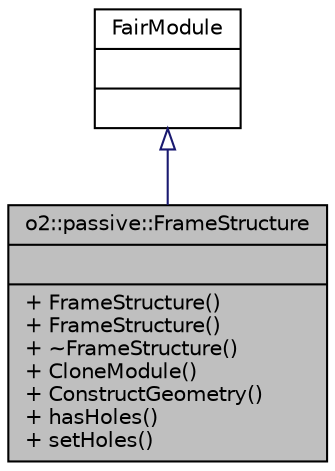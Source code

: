 digraph "o2::passive::FrameStructure"
{
 // INTERACTIVE_SVG=YES
  bgcolor="transparent";
  edge [fontname="Helvetica",fontsize="10",labelfontname="Helvetica",labelfontsize="10"];
  node [fontname="Helvetica",fontsize="10",shape=record];
  Node0 [label="{o2::passive::FrameStructure\n||+ FrameStructure()\l+ FrameStructure()\l+ ~FrameStructure()\l+ CloneModule()\l+ ConstructGeometry()\l+ hasHoles()\l+ setHoles()\l}",height=0.2,width=0.4,color="black", fillcolor="grey75", style="filled", fontcolor="black"];
  Node1 -> Node0 [dir="back",color="midnightblue",fontsize="10",style="solid",arrowtail="onormal",fontname="Helvetica"];
  Node1 [label="{FairModule\n||}",height=0.2,width=0.4,color="black",URL="$d4/d06/classFairModule.html"];
}
